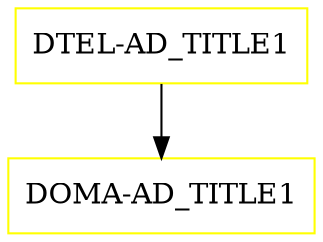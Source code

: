 digraph G {
  "DTEL-AD_TITLE1" [shape=box,color=yellow];
  "DOMA-AD_TITLE1" [shape=box,color=yellow,URL="./DOMA_AD_TITLE1.html"];
  "DTEL-AD_TITLE1" -> "DOMA-AD_TITLE1";
}
